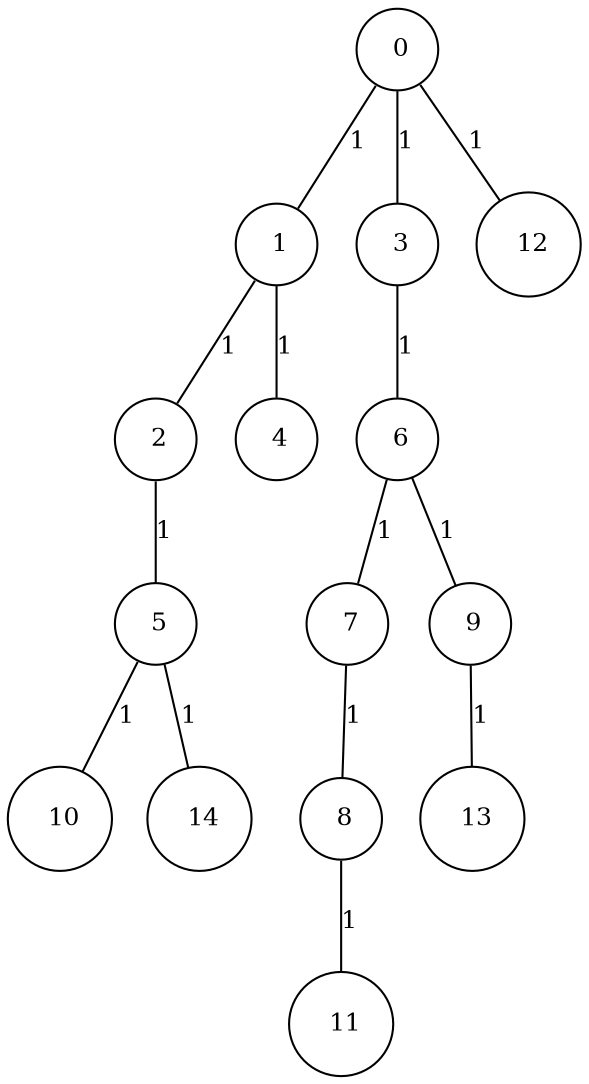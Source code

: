 graph G {
size="8.5,11;"
ratio = "expand;"
fixedsize="true;"
overlap="scale;"
node[shape=circle,width=.12,hight=.12,fontsize=12]
edge[fontsize=12]

0[label=" 0" color=black, pos="2.0001761,2.5778223!"];
1[label=" 1" color=black, pos="1.5886891,0.67115831!"];
2[label=" 2" color=black, pos="2.3869243,0.19061391!"];
3[label=" 3" color=black, pos="2.935374,1.2619032!"];
4[label=" 4" color=black, pos="0.33881748,2.3306945!"];
5[label=" 5" color=black, pos="2.0681027,0.6105984!"];
6[label=" 6" color=black, pos="1.0825085,0.76715141!"];
7[label=" 7" color=black, pos="0.61058254,1.3000686!"];
8[label=" 8" color=black, pos="1.6076893,1.4552048!"];
9[label=" 9" color=black, pos="0.44694336,2.2177723!"];
10[label=" 10" color=black, pos="2.4451137,1.5684559!"];
11[label=" 11" color=black, pos="1.5070242,0.77936627!"];
12[label=" 12" color=black, pos="0.90816563,2.0654838!"];
13[label=" 13" color=black, pos="0.80137329,2.7487106!"];
14[label=" 14" color=black, pos="1.4252227,2.2951178!"];
0--1[label="1"]
0--3[label="1"]
0--12[label="1"]
1--2[label="1"]
1--4[label="1"]
2--5[label="1"]
3--6[label="1"]
5--10[label="1"]
5--14[label="1"]
6--7[label="1"]
6--9[label="1"]
7--8[label="1"]
8--11[label="1"]
9--13[label="1"]

}
